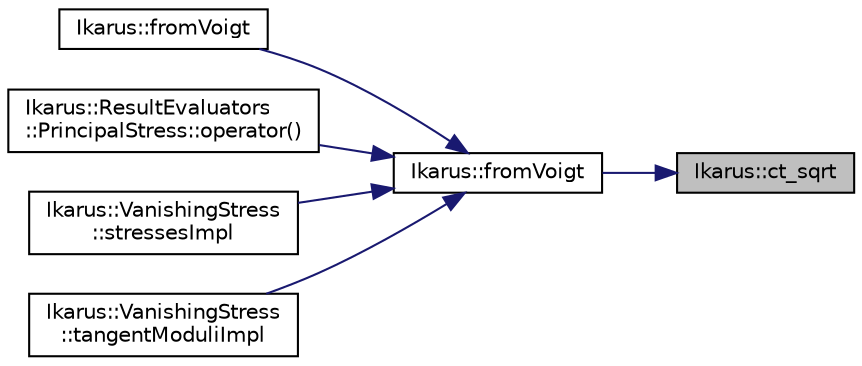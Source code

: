 digraph "Ikarus::ct_sqrt"
{
 // LATEX_PDF_SIZE
  edge [fontname="Helvetica",fontsize="10",labelfontname="Helvetica",labelfontsize="10"];
  node [fontname="Helvetica",fontsize="10",shape=record];
  rankdir="RL";
  Node1 [label="Ikarus::ct_sqrt",height=0.2,width=0.4,color="black", fillcolor="grey75", style="filled", fontcolor="black",tooltip="Compile-time square root for integer types."];
  Node1 -> Node2 [dir="back",color="midnightblue",fontsize="10",style="solid"];
  Node2 [label="Ikarus::fromVoigt",height=0.2,width=0.4,color="black", fillcolor="white", style="filled",URL="$a00321.html#ga106e11a950fe2545890e811d2e9545fd",tooltip="Converts a vector given in Voigt notation to a matrix."];
  Node2 -> Node3 [dir="back",color="midnightblue",fontsize="10",style="solid"];
  Node3 [label="Ikarus::fromVoigt",height=0.2,width=0.4,color="black", fillcolor="white", style="filled",URL="$a00321.html#ga0afe53095f875017b5673a42e13e6f5a",tooltip="Converts a matrix in Voigt notation to a Fourth-order tensor."];
  Node2 -> Node4 [dir="back",color="midnightblue",fontsize="10",style="solid"];
  Node4 [label="Ikarus::ResultEvaluators\l::PrincipalStress::operator()",height=0.2,width=0.4,color="black", fillcolor="white", style="filled",URL="$a01374.html#a5b1a1b6fc619e80943b5b54912371cef",tooltip="Calculate the result quantity (principal stress)"];
  Node2 -> Node5 [dir="back",color="midnightblue",fontsize="10",style="solid"];
  Node5 [label="Ikarus::VanishingStress\l::stressesImpl",height=0.2,width=0.4,color="black", fillcolor="white", style="filled",URL="$a01330.html#abdfa744589b54cc5c943d781c73359f0",tooltip="Computes the stresses for the VanishingStress material."];
  Node2 -> Node6 [dir="back",color="midnightblue",fontsize="10",style="solid"];
  Node6 [label="Ikarus::VanishingStress\l::tangentModuliImpl",height=0.2,width=0.4,color="black", fillcolor="white", style="filled",URL="$a01330.html#acdd8f1a651ee1e15647ec146f981040d",tooltip="Computes the tangent moduli for the VanishingStress material."];
}
